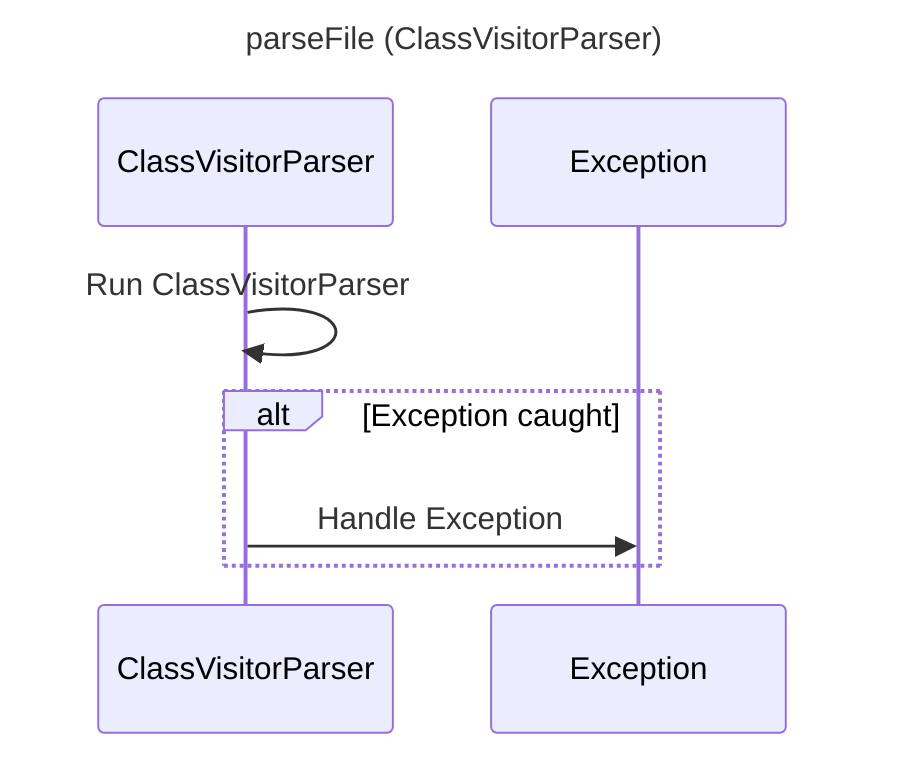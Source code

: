 ---
title: parseFile (ClassVisitorParser)
---

sequenceDiagram
  participant ClassVisitorParser

  ClassVisitorParser->>ClassVisitorParser: Run ClassVisitorParser
  alt Exception caught
    ClassVisitorParser->>Exception: Handle Exception
  end